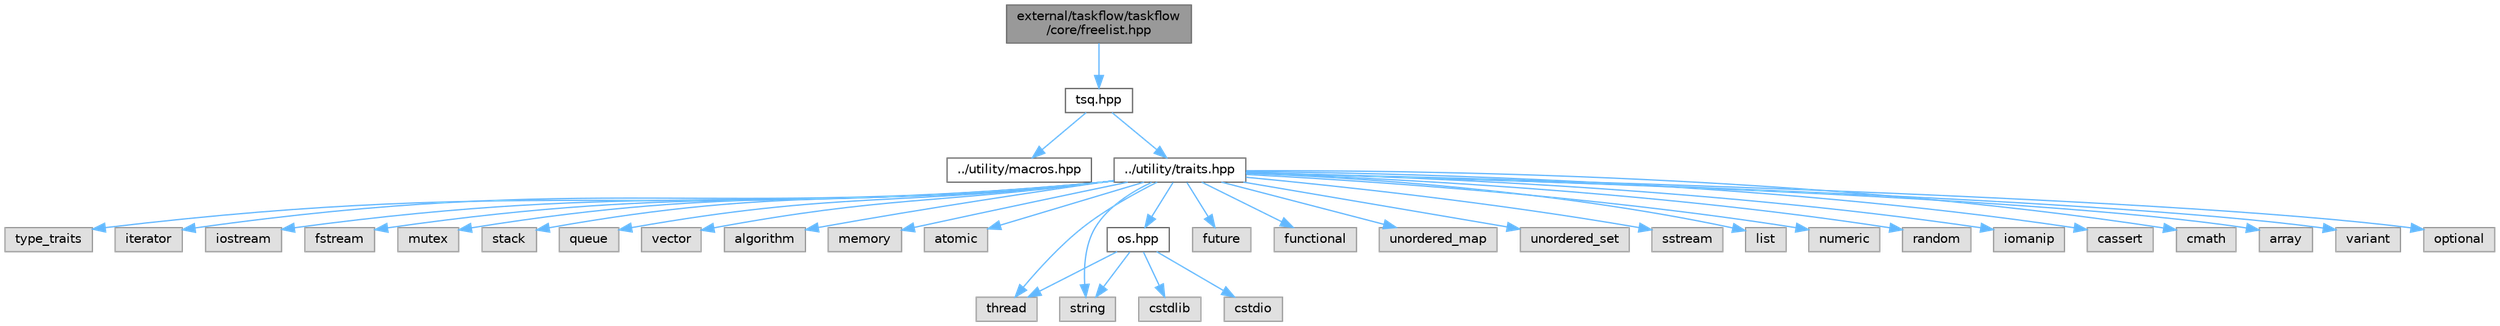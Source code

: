 digraph "external/taskflow/taskflow/core/freelist.hpp"
{
 // LATEX_PDF_SIZE
  bgcolor="transparent";
  edge [fontname=Helvetica,fontsize=10,labelfontname=Helvetica,labelfontsize=10];
  node [fontname=Helvetica,fontsize=10,shape=box,height=0.2,width=0.4];
  Node1 [id="Node000001",label="external/taskflow/taskflow\l/core/freelist.hpp",height=0.2,width=0.4,color="gray40", fillcolor="grey60", style="filled", fontcolor="black",tooltip=" "];
  Node1 -> Node2 [id="edge36_Node000001_Node000002",color="steelblue1",style="solid",tooltip=" "];
  Node2 [id="Node000002",label="tsq.hpp",height=0.2,width=0.4,color="grey40", fillcolor="white", style="filled",URL="$tsq_8hpp.html",tooltip="task queue include file"];
  Node2 -> Node3 [id="edge37_Node000002_Node000003",color="steelblue1",style="solid",tooltip=" "];
  Node3 [id="Node000003",label="../utility/macros.hpp",height=0.2,width=0.4,color="grey40", fillcolor="white", style="filled",URL="$macros_8hpp.html",tooltip=" "];
  Node2 -> Node4 [id="edge38_Node000002_Node000004",color="steelblue1",style="solid",tooltip=" "];
  Node4 [id="Node000004",label="../utility/traits.hpp",height=0.2,width=0.4,color="grey40", fillcolor="white", style="filled",URL="$taskflow_2utility_2traits_8hpp.html",tooltip=" "];
  Node4 -> Node5 [id="edge39_Node000004_Node000005",color="steelblue1",style="solid",tooltip=" "];
  Node5 [id="Node000005",label="type_traits",height=0.2,width=0.4,color="grey60", fillcolor="#E0E0E0", style="filled",tooltip=" "];
  Node4 -> Node6 [id="edge40_Node000004_Node000006",color="steelblue1",style="solid",tooltip=" "];
  Node6 [id="Node000006",label="iterator",height=0.2,width=0.4,color="grey60", fillcolor="#E0E0E0", style="filled",tooltip=" "];
  Node4 -> Node7 [id="edge41_Node000004_Node000007",color="steelblue1",style="solid",tooltip=" "];
  Node7 [id="Node000007",label="iostream",height=0.2,width=0.4,color="grey60", fillcolor="#E0E0E0", style="filled",tooltip=" "];
  Node4 -> Node8 [id="edge42_Node000004_Node000008",color="steelblue1",style="solid",tooltip=" "];
  Node8 [id="Node000008",label="fstream",height=0.2,width=0.4,color="grey60", fillcolor="#E0E0E0", style="filled",tooltip=" "];
  Node4 -> Node9 [id="edge43_Node000004_Node000009",color="steelblue1",style="solid",tooltip=" "];
  Node9 [id="Node000009",label="mutex",height=0.2,width=0.4,color="grey60", fillcolor="#E0E0E0", style="filled",tooltip=" "];
  Node4 -> Node10 [id="edge44_Node000004_Node000010",color="steelblue1",style="solid",tooltip=" "];
  Node10 [id="Node000010",label="stack",height=0.2,width=0.4,color="grey60", fillcolor="#E0E0E0", style="filled",tooltip=" "];
  Node4 -> Node11 [id="edge45_Node000004_Node000011",color="steelblue1",style="solid",tooltip=" "];
  Node11 [id="Node000011",label="queue",height=0.2,width=0.4,color="grey60", fillcolor="#E0E0E0", style="filled",tooltip=" "];
  Node4 -> Node12 [id="edge46_Node000004_Node000012",color="steelblue1",style="solid",tooltip=" "];
  Node12 [id="Node000012",label="vector",height=0.2,width=0.4,color="grey60", fillcolor="#E0E0E0", style="filled",tooltip=" "];
  Node4 -> Node13 [id="edge47_Node000004_Node000013",color="steelblue1",style="solid",tooltip=" "];
  Node13 [id="Node000013",label="algorithm",height=0.2,width=0.4,color="grey60", fillcolor="#E0E0E0", style="filled",tooltip=" "];
  Node4 -> Node14 [id="edge48_Node000004_Node000014",color="steelblue1",style="solid",tooltip=" "];
  Node14 [id="Node000014",label="memory",height=0.2,width=0.4,color="grey60", fillcolor="#E0E0E0", style="filled",tooltip=" "];
  Node4 -> Node15 [id="edge49_Node000004_Node000015",color="steelblue1",style="solid",tooltip=" "];
  Node15 [id="Node000015",label="atomic",height=0.2,width=0.4,color="grey60", fillcolor="#E0E0E0", style="filled",tooltip=" "];
  Node4 -> Node16 [id="edge50_Node000004_Node000016",color="steelblue1",style="solid",tooltip=" "];
  Node16 [id="Node000016",label="thread",height=0.2,width=0.4,color="grey60", fillcolor="#E0E0E0", style="filled",tooltip=" "];
  Node4 -> Node17 [id="edge51_Node000004_Node000017",color="steelblue1",style="solid",tooltip=" "];
  Node17 [id="Node000017",label="future",height=0.2,width=0.4,color="grey60", fillcolor="#E0E0E0", style="filled",tooltip=" "];
  Node4 -> Node18 [id="edge52_Node000004_Node000018",color="steelblue1",style="solid",tooltip=" "];
  Node18 [id="Node000018",label="functional",height=0.2,width=0.4,color="grey60", fillcolor="#E0E0E0", style="filled",tooltip=" "];
  Node4 -> Node19 [id="edge53_Node000004_Node000019",color="steelblue1",style="solid",tooltip=" "];
  Node19 [id="Node000019",label="unordered_map",height=0.2,width=0.4,color="grey60", fillcolor="#E0E0E0", style="filled",tooltip=" "];
  Node4 -> Node20 [id="edge54_Node000004_Node000020",color="steelblue1",style="solid",tooltip=" "];
  Node20 [id="Node000020",label="unordered_set",height=0.2,width=0.4,color="grey60", fillcolor="#E0E0E0", style="filled",tooltip=" "];
  Node4 -> Node21 [id="edge55_Node000004_Node000021",color="steelblue1",style="solid",tooltip=" "];
  Node21 [id="Node000021",label="sstream",height=0.2,width=0.4,color="grey60", fillcolor="#E0E0E0", style="filled",tooltip=" "];
  Node4 -> Node22 [id="edge56_Node000004_Node000022",color="steelblue1",style="solid",tooltip=" "];
  Node22 [id="Node000022",label="list",height=0.2,width=0.4,color="grey60", fillcolor="#E0E0E0", style="filled",tooltip=" "];
  Node4 -> Node23 [id="edge57_Node000004_Node000023",color="steelblue1",style="solid",tooltip=" "];
  Node23 [id="Node000023",label="numeric",height=0.2,width=0.4,color="grey60", fillcolor="#E0E0E0", style="filled",tooltip=" "];
  Node4 -> Node24 [id="edge58_Node000004_Node000024",color="steelblue1",style="solid",tooltip=" "];
  Node24 [id="Node000024",label="random",height=0.2,width=0.4,color="grey60", fillcolor="#E0E0E0", style="filled",tooltip=" "];
  Node4 -> Node25 [id="edge59_Node000004_Node000025",color="steelblue1",style="solid",tooltip=" "];
  Node25 [id="Node000025",label="iomanip",height=0.2,width=0.4,color="grey60", fillcolor="#E0E0E0", style="filled",tooltip=" "];
  Node4 -> Node26 [id="edge60_Node000004_Node000026",color="steelblue1",style="solid",tooltip=" "];
  Node26 [id="Node000026",label="cassert",height=0.2,width=0.4,color="grey60", fillcolor="#E0E0E0", style="filled",tooltip=" "];
  Node4 -> Node27 [id="edge61_Node000004_Node000027",color="steelblue1",style="solid",tooltip=" "];
  Node27 [id="Node000027",label="cmath",height=0.2,width=0.4,color="grey60", fillcolor="#E0E0E0", style="filled",tooltip=" "];
  Node4 -> Node28 [id="edge62_Node000004_Node000028",color="steelblue1",style="solid",tooltip=" "];
  Node28 [id="Node000028",label="array",height=0.2,width=0.4,color="grey60", fillcolor="#E0E0E0", style="filled",tooltip=" "];
  Node4 -> Node29 [id="edge63_Node000004_Node000029",color="steelblue1",style="solid",tooltip=" "];
  Node29 [id="Node000029",label="string",height=0.2,width=0.4,color="grey60", fillcolor="#E0E0E0", style="filled",tooltip=" "];
  Node4 -> Node30 [id="edge64_Node000004_Node000030",color="steelblue1",style="solid",tooltip=" "];
  Node30 [id="Node000030",label="variant",height=0.2,width=0.4,color="grey60", fillcolor="#E0E0E0", style="filled",tooltip=" "];
  Node4 -> Node31 [id="edge65_Node000004_Node000031",color="steelblue1",style="solid",tooltip=" "];
  Node31 [id="Node000031",label="optional",height=0.2,width=0.4,color="grey60", fillcolor="#E0E0E0", style="filled",tooltip=" "];
  Node4 -> Node32 [id="edge66_Node000004_Node000032",color="steelblue1",style="solid",tooltip=" "];
  Node32 [id="Node000032",label="os.hpp",height=0.2,width=0.4,color="grey40", fillcolor="white", style="filled",URL="$os_8hpp.html",tooltip=" "];
  Node32 -> Node33 [id="edge67_Node000032_Node000033",color="steelblue1",style="solid",tooltip=" "];
  Node33 [id="Node000033",label="cstdlib",height=0.2,width=0.4,color="grey60", fillcolor="#E0E0E0", style="filled",tooltip=" "];
  Node32 -> Node34 [id="edge68_Node000032_Node000034",color="steelblue1",style="solid",tooltip=" "];
  Node34 [id="Node000034",label="cstdio",height=0.2,width=0.4,color="grey60", fillcolor="#E0E0E0", style="filled",tooltip=" "];
  Node32 -> Node29 [id="edge69_Node000032_Node000029",color="steelblue1",style="solid",tooltip=" "];
  Node32 -> Node16 [id="edge70_Node000032_Node000016",color="steelblue1",style="solid",tooltip=" "];
}
